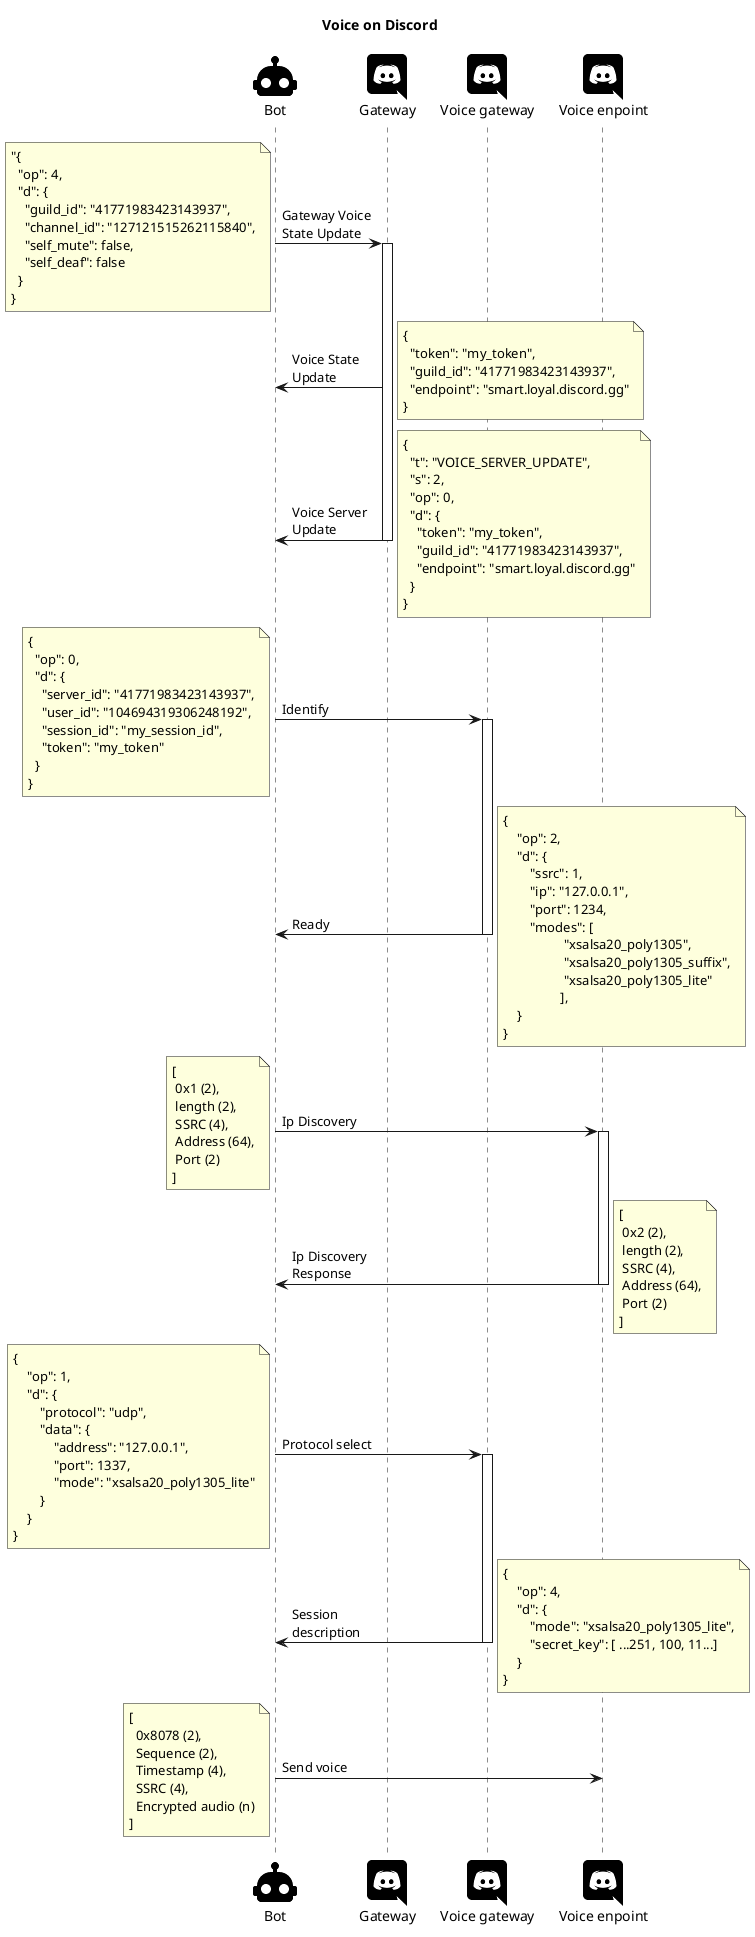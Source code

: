 @startuml Voice on Discord
title Voice on Discord
!include <material/common>
!include <material/robot.puml>
!include <material/discord.puml>

skinparam maxMessageSize 100
skinparam participant {
  Bordercolor none
  Backgroundcolor none
  Shadowing false
}

participant "MA_ROBOT(Black, 1)\nBot" as bot
participant "MA_DISCORD(Black, 1)\nGateway" as discordG
participant "MA_DISCORD(Black, 1)\nVoice gateway" as voiceG
participant "MA_DISCORD(Black, 1)\nVoice enpoint" as voiceE

bot -> discordG ++: Gateway Voice State Update
note left : "{\n\
  "op": 4,\n\
  "d": {\n\
    "guild_id": "41771983423143937",\n\
    "channel_id": "127121515262115840",\n\
    "self_mute": false,\n\
    "self_deaf": false\n\
  }\n\
}
bot <- discordG : Voice State Update
note right : {\n\
  "token": "my_token",\n\
  "guild_id": "41771983423143937",\n\
  "endpoint": "smart.loyal.discord.gg"\n\
}
bot <- discordG --: Voice Server Update
note right : {\n\
  "t": "VOICE_SERVER_UPDATE",\n\
  "s": 2,\n\
  "op": 0,\n\
  "d": {\n\
    "token": "my_token",\n\
    "guild_id": "41771983423143937",\n\
    "endpoint": "smart.loyal.discord.gg"\n\
  }\n\
}
bot -> voiceG ++: Identify
note left : {\n\
  "op": 0,\n\
  "d": {\n\
    "server_id": "41771983423143937",\n\
    "user_id": "104694319306248192",\n\
    "session_id": "my_session_id",\n\
    "token": "my_token"\n\
  }\n\
}
bot <- voiceG --: Ready
note right : {\n\
    "op": 2,\n\
    "d": {\n\
        "ssrc": 1,\n\
        "ip": "127.0.0.1",\n\
        "port": 1234,\n\
        "modes": [\n\
                  "xsalsa20_poly1305", \n\
                  "xsalsa20_poly1305_suffix",\n\
                  "xsalsa20_poly1305_lite"\n\
                 ],\n\
    }\n\
}
bot -> voiceE ++: Ip Discovery
note left : [\n 0x1 (2),\n length (2),\n SSRC (4),\n Address (64),\n Port (2)\n]
bot <- voiceE --: Ip Discovery Response
note right : [\n 0x2 (2),\n length (2),\n SSRC (4),\n Address (64),\n Port (2)\n]

bot -> voiceG ++: Protocol select 
note left : {\n\
    "op": 1,\n\
    "d": {\n\
        "protocol": "udp",\n\
        "data": {\n\
            "address": "127.0.0.1",\n\
            "port": 1337,\n\
            "mode": "xsalsa20_poly1305_lite"\n\
        }\n\
    }\n\
}
bot <- voiceG --: Session description
note right : {\n\
    "op": 4,\n\
    "d": {\n\
        "mode": "xsalsa20_poly1305_lite",\n\
        "secret_key": [ ...251, 100, 11...]\n\
    }\n\
}

bot -> voiceE : Send voice
note left : [\n\
  0x8078 (2),\n\
  Sequence (2),\n\
  Timestamp (4),\n\
  SSRC (4),\n\
  Encrypted audio (n)\n\
]
@enduml